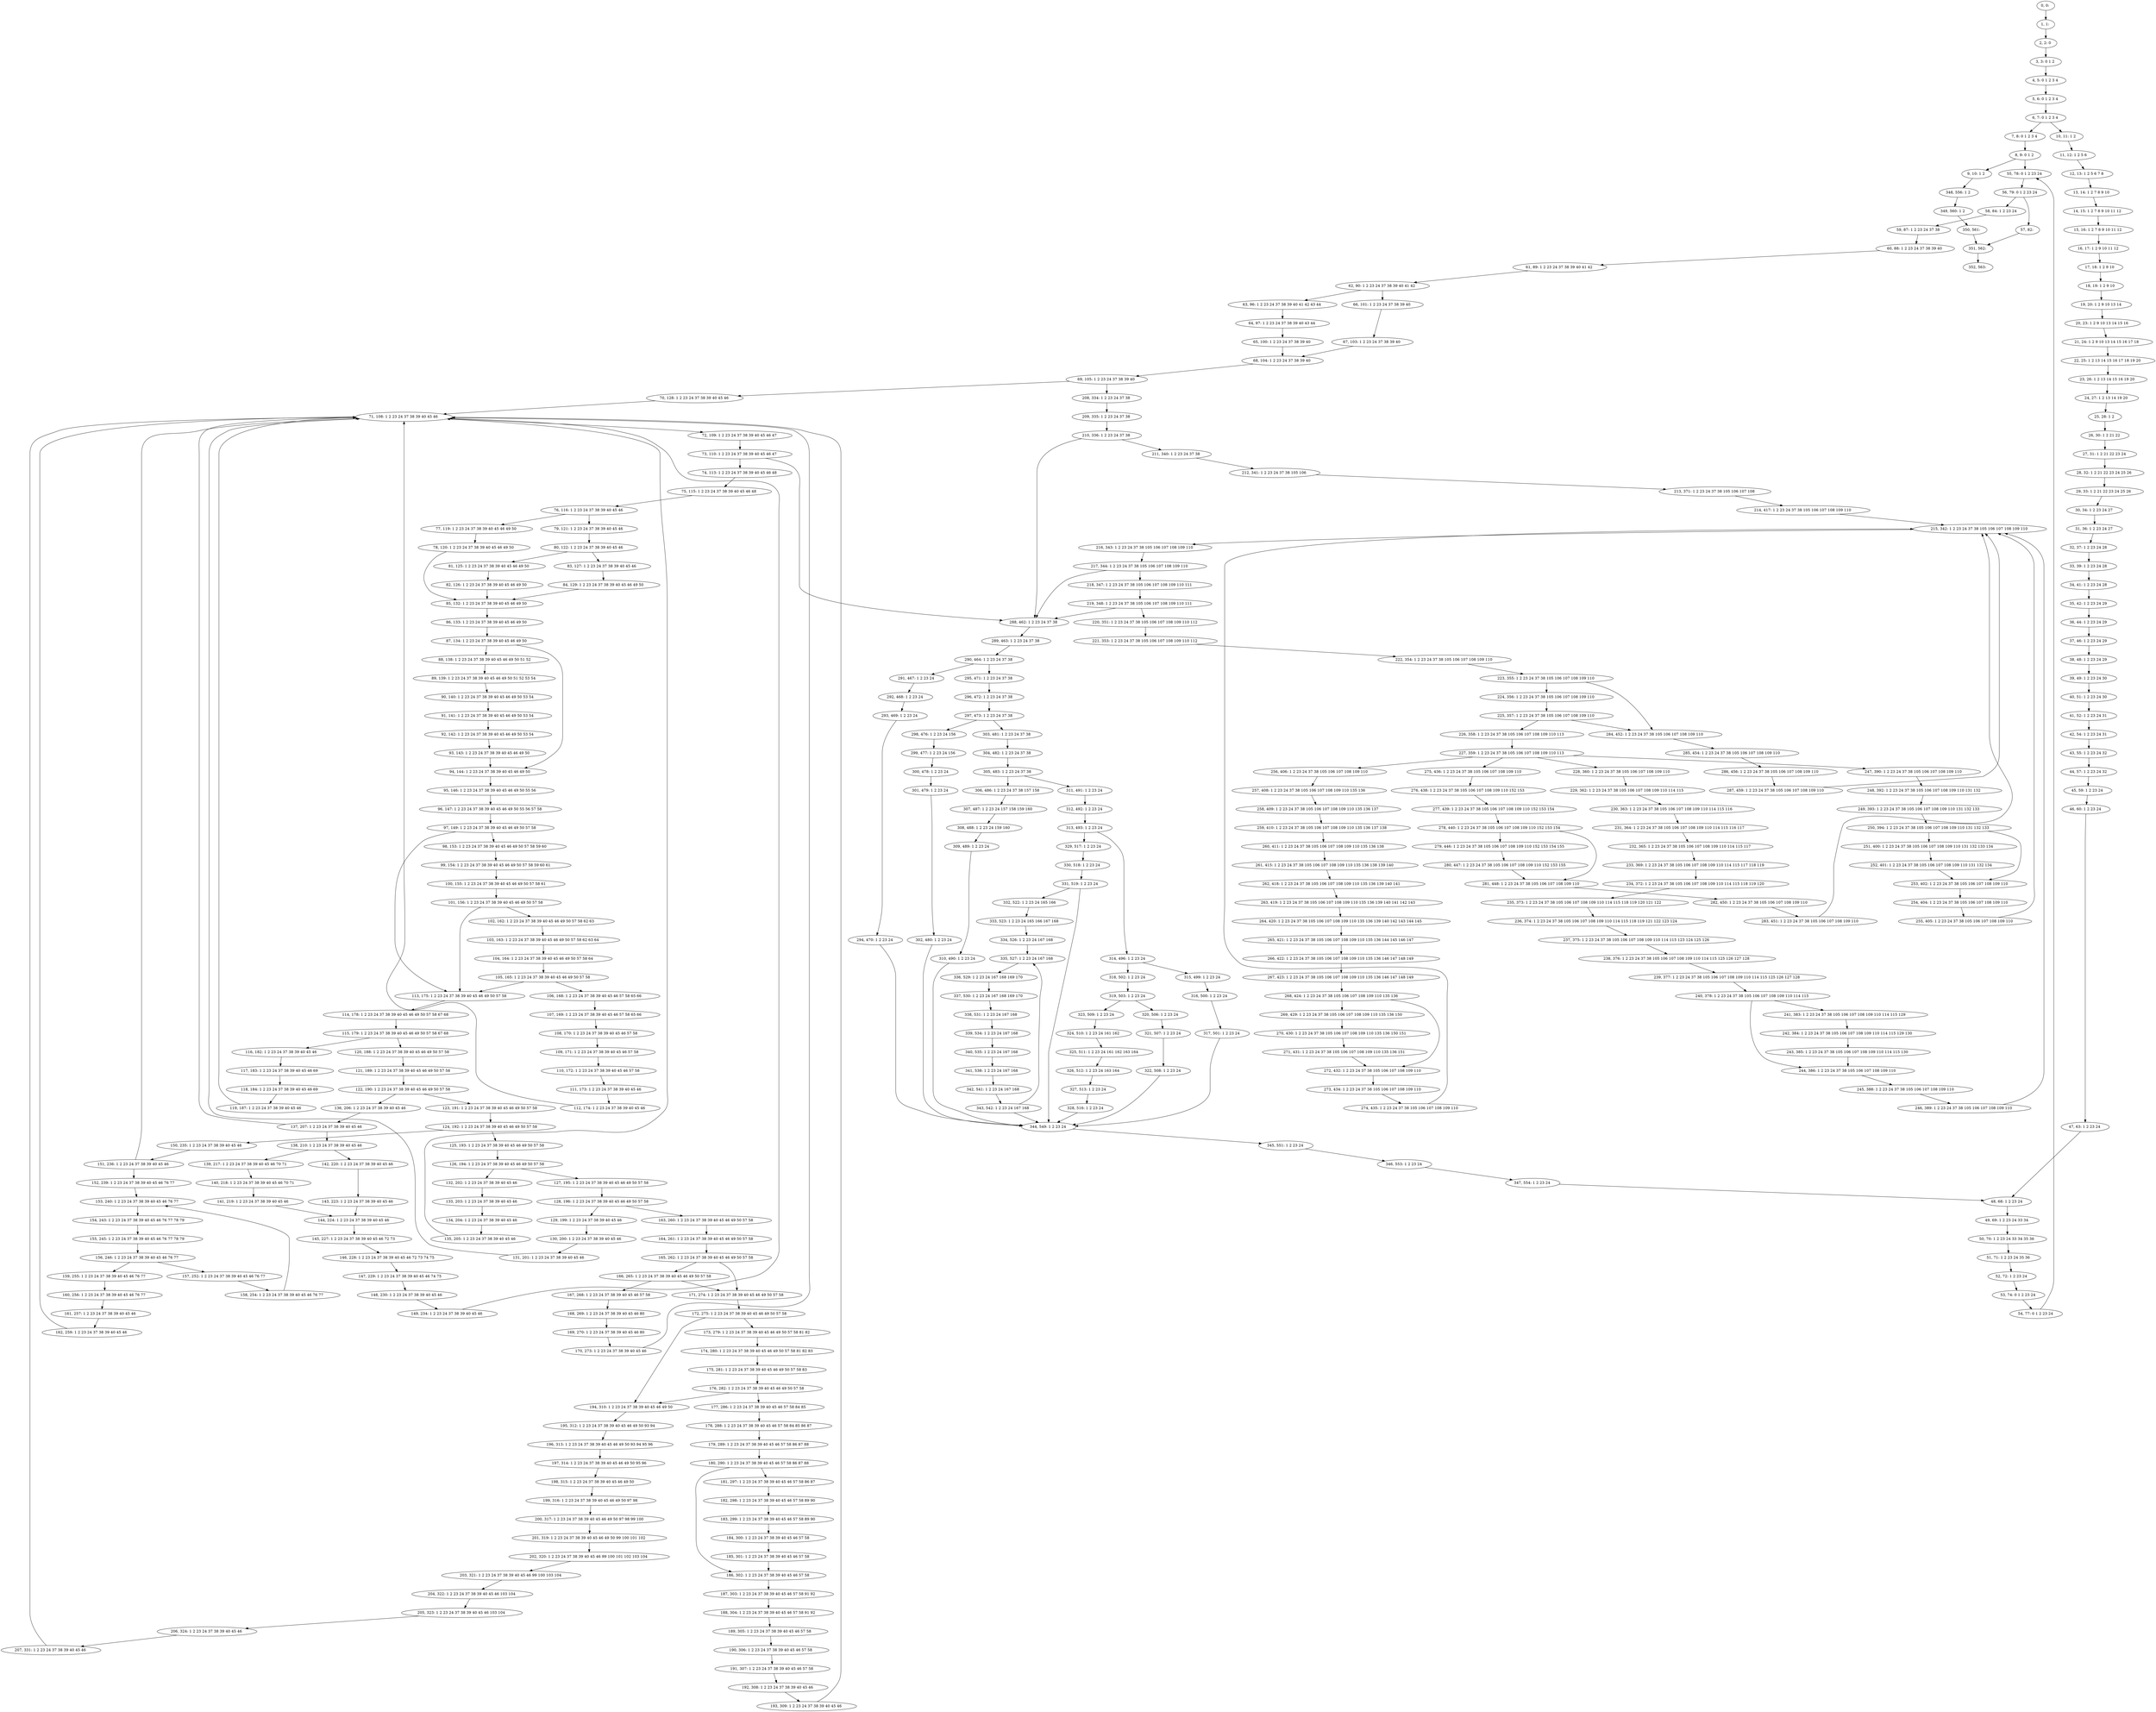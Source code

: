 digraph G {
0[label="0, 0: "];
1[label="1, 1: "];
2[label="2, 2: 0 "];
3[label="3, 3: 0 1 2 "];
4[label="4, 5: 0 1 2 3 4 "];
5[label="5, 6: 0 1 2 3 4 "];
6[label="6, 7: 0 1 2 3 4 "];
7[label="7, 8: 0 1 2 3 4 "];
8[label="8, 9: 0 1 2 "];
9[label="9, 10: 1 2 "];
10[label="10, 11: 1 2 "];
11[label="11, 12: 1 2 5 6 "];
12[label="12, 13: 1 2 5 6 7 8 "];
13[label="13, 14: 1 2 7 8 9 10 "];
14[label="14, 15: 1 2 7 8 9 10 11 12 "];
15[label="15, 16: 1 2 7 8 9 10 11 12 "];
16[label="16, 17: 1 2 9 10 11 12 "];
17[label="17, 18: 1 2 9 10 "];
18[label="18, 19: 1 2 9 10 "];
19[label="19, 20: 1 2 9 10 13 14 "];
20[label="20, 23: 1 2 9 10 13 14 15 16 "];
21[label="21, 24: 1 2 9 10 13 14 15 16 17 18 "];
22[label="22, 25: 1 2 13 14 15 16 17 18 19 20 "];
23[label="23, 26: 1 2 13 14 15 16 19 20 "];
24[label="24, 27: 1 2 13 14 19 20 "];
25[label="25, 28: 1 2 "];
26[label="26, 30: 1 2 21 22 "];
27[label="27, 31: 1 2 21 22 23 24 "];
28[label="28, 32: 1 2 21 22 23 24 25 26 "];
29[label="29, 33: 1 2 21 22 23 24 25 26 "];
30[label="30, 34: 1 2 23 24 27 "];
31[label="31, 36: 1 2 23 24 27 "];
32[label="32, 37: 1 2 23 24 28 "];
33[label="33, 39: 1 2 23 24 28 "];
34[label="34, 41: 1 2 23 24 28 "];
35[label="35, 42: 1 2 23 24 29 "];
36[label="36, 44: 1 2 23 24 29 "];
37[label="37, 46: 1 2 23 24 29 "];
38[label="38, 48: 1 2 23 24 29 "];
39[label="39, 49: 1 2 23 24 30 "];
40[label="40, 51: 1 2 23 24 30 "];
41[label="41, 52: 1 2 23 24 31 "];
42[label="42, 54: 1 2 23 24 31 "];
43[label="43, 55: 1 2 23 24 32 "];
44[label="44, 57: 1 2 23 24 32 "];
45[label="45, 59: 1 2 23 24 "];
46[label="46, 60: 1 2 23 24 "];
47[label="47, 63: 1 2 23 24 "];
48[label="48, 68: 1 2 23 24 "];
49[label="49, 69: 1 2 23 24 33 34 "];
50[label="50, 70: 1 2 23 24 33 34 35 36 "];
51[label="51, 71: 1 2 23 24 35 36 "];
52[label="52, 72: 1 2 23 24 "];
53[label="53, 74: 0 1 2 23 24 "];
54[label="54, 77: 0 1 2 23 24 "];
55[label="55, 78: 0 1 2 23 24 "];
56[label="56, 79: 0 1 2 23 24 "];
57[label="57, 82: "];
58[label="58, 84: 1 2 23 24 "];
59[label="59, 87: 1 2 23 24 37 38 "];
60[label="60, 88: 1 2 23 24 37 38 39 40 "];
61[label="61, 89: 1 2 23 24 37 38 39 40 41 42 "];
62[label="62, 90: 1 2 23 24 37 38 39 40 41 42 "];
63[label="63, 96: 1 2 23 24 37 38 39 40 41 42 43 44 "];
64[label="64, 97: 1 2 23 24 37 38 39 40 43 44 "];
65[label="65, 100: 1 2 23 24 37 38 39 40 "];
66[label="66, 101: 1 2 23 24 37 38 39 40 "];
67[label="67, 103: 1 2 23 24 37 38 39 40 "];
68[label="68, 104: 1 2 23 24 37 38 39 40 "];
69[label="69, 105: 1 2 23 24 37 38 39 40 "];
70[label="70, 128: 1 2 23 24 37 38 39 40 45 46 "];
71[label="71, 108: 1 2 23 24 37 38 39 40 45 46 "];
72[label="72, 109: 1 2 23 24 37 38 39 40 45 46 47 "];
73[label="73, 110: 1 2 23 24 37 38 39 40 45 46 47 "];
74[label="74, 113: 1 2 23 24 37 38 39 40 45 46 48 "];
75[label="75, 115: 1 2 23 24 37 38 39 40 45 46 48 "];
76[label="76, 116: 1 2 23 24 37 38 39 40 45 46 "];
77[label="77, 119: 1 2 23 24 37 38 39 40 45 46 49 50 "];
78[label="78, 120: 1 2 23 24 37 38 39 40 45 46 49 50 "];
79[label="79, 121: 1 2 23 24 37 38 39 40 45 46 "];
80[label="80, 122: 1 2 23 24 37 38 39 40 45 46 "];
81[label="81, 125: 1 2 23 24 37 38 39 40 45 46 49 50 "];
82[label="82, 126: 1 2 23 24 37 38 39 40 45 46 49 50 "];
83[label="83, 127: 1 2 23 24 37 38 39 40 45 46 "];
84[label="84, 129: 1 2 23 24 37 38 39 40 45 46 49 50 "];
85[label="85, 132: 1 2 23 24 37 38 39 40 45 46 49 50 "];
86[label="86, 133: 1 2 23 24 37 38 39 40 45 46 49 50 "];
87[label="87, 134: 1 2 23 24 37 38 39 40 45 46 49 50 "];
88[label="88, 138: 1 2 23 24 37 38 39 40 45 46 49 50 51 52 "];
89[label="89, 139: 1 2 23 24 37 38 39 40 45 46 49 50 51 52 53 54 "];
90[label="90, 140: 1 2 23 24 37 38 39 40 45 46 49 50 53 54 "];
91[label="91, 141: 1 2 23 24 37 38 39 40 45 46 49 50 53 54 "];
92[label="92, 142: 1 2 23 24 37 38 39 40 45 46 49 50 53 54 "];
93[label="93, 143: 1 2 23 24 37 38 39 40 45 46 49 50 "];
94[label="94, 144: 1 2 23 24 37 38 39 40 45 46 49 50 "];
95[label="95, 146: 1 2 23 24 37 38 39 40 45 46 49 50 55 56 "];
96[label="96, 147: 1 2 23 24 37 38 39 40 45 46 49 50 55 56 57 58 "];
97[label="97, 149: 1 2 23 24 37 38 39 40 45 46 49 50 57 58 "];
98[label="98, 153: 1 2 23 24 37 38 39 40 45 46 49 50 57 58 59 60 "];
99[label="99, 154: 1 2 23 24 37 38 39 40 45 46 49 50 57 58 59 60 61 "];
100[label="100, 155: 1 2 23 24 37 38 39 40 45 46 49 50 57 58 61 "];
101[label="101, 156: 1 2 23 24 37 38 39 40 45 46 49 50 57 58 "];
102[label="102, 162: 1 2 23 24 37 38 39 40 45 46 49 50 57 58 62 63 "];
103[label="103, 163: 1 2 23 24 37 38 39 40 45 46 49 50 57 58 62 63 64 "];
104[label="104, 164: 1 2 23 24 37 38 39 40 45 46 49 50 57 58 64 "];
105[label="105, 165: 1 2 23 24 37 38 39 40 45 46 49 50 57 58 "];
106[label="106, 168: 1 2 23 24 37 38 39 40 45 46 57 58 65 66 "];
107[label="107, 169: 1 2 23 24 37 38 39 40 45 46 57 58 65 66 "];
108[label="108, 170: 1 2 23 24 37 38 39 40 45 46 57 58 "];
109[label="109, 171: 1 2 23 24 37 38 39 40 45 46 57 58 "];
110[label="110, 172: 1 2 23 24 37 38 39 40 45 46 57 58 "];
111[label="111, 173: 1 2 23 24 37 38 39 40 45 46 "];
112[label="112, 174: 1 2 23 24 37 38 39 40 45 46 "];
113[label="113, 175: 1 2 23 24 37 38 39 40 45 46 49 50 57 58 "];
114[label="114, 178: 1 2 23 24 37 38 39 40 45 46 49 50 57 58 67 68 "];
115[label="115, 179: 1 2 23 24 37 38 39 40 45 46 49 50 57 58 67 68 "];
116[label="116, 182: 1 2 23 24 37 38 39 40 45 46 "];
117[label="117, 183: 1 2 23 24 37 38 39 40 45 46 69 "];
118[label="118, 184: 1 2 23 24 37 38 39 40 45 46 69 "];
119[label="119, 187: 1 2 23 24 37 38 39 40 45 46 "];
120[label="120, 188: 1 2 23 24 37 38 39 40 45 46 49 50 57 58 "];
121[label="121, 189: 1 2 23 24 37 38 39 40 45 46 49 50 57 58 "];
122[label="122, 190: 1 2 23 24 37 38 39 40 45 46 49 50 57 58 "];
123[label="123, 191: 1 2 23 24 37 38 39 40 45 46 49 50 57 58 "];
124[label="124, 192: 1 2 23 24 37 38 39 40 45 46 49 50 57 58 "];
125[label="125, 193: 1 2 23 24 37 38 39 40 45 46 49 50 57 58 "];
126[label="126, 194: 1 2 23 24 37 38 39 40 45 46 49 50 57 58 "];
127[label="127, 195: 1 2 23 24 37 38 39 40 45 46 49 50 57 58 "];
128[label="128, 196: 1 2 23 24 37 38 39 40 45 46 49 50 57 58 "];
129[label="129, 199: 1 2 23 24 37 38 39 40 45 46 "];
130[label="130, 200: 1 2 23 24 37 38 39 40 45 46 "];
131[label="131, 201: 1 2 23 24 37 38 39 40 45 46 "];
132[label="132, 202: 1 2 23 24 37 38 39 40 45 46 "];
133[label="133, 203: 1 2 23 24 37 38 39 40 45 46 "];
134[label="134, 204: 1 2 23 24 37 38 39 40 45 46 "];
135[label="135, 205: 1 2 23 24 37 38 39 40 45 46 "];
136[label="136, 206: 1 2 23 24 37 38 39 40 45 46 "];
137[label="137, 207: 1 2 23 24 37 38 39 40 45 46 "];
138[label="138, 210: 1 2 23 24 37 38 39 40 45 46 "];
139[label="139, 217: 1 2 23 24 37 38 39 40 45 46 70 71 "];
140[label="140, 218: 1 2 23 24 37 38 39 40 45 46 70 71 "];
141[label="141, 219: 1 2 23 24 37 38 39 40 45 46 "];
142[label="142, 220: 1 2 23 24 37 38 39 40 45 46 "];
143[label="143, 223: 1 2 23 24 37 38 39 40 45 46 "];
144[label="144, 224: 1 2 23 24 37 38 39 40 45 46 "];
145[label="145, 227: 1 2 23 24 37 38 39 40 45 46 72 73 "];
146[label="146, 228: 1 2 23 24 37 38 39 40 45 46 72 73 74 75 "];
147[label="147, 229: 1 2 23 24 37 38 39 40 45 46 74 75 "];
148[label="148, 230: 1 2 23 24 37 38 39 40 45 46 "];
149[label="149, 234: 1 2 23 24 37 38 39 40 45 46 "];
150[label="150, 235: 1 2 23 24 37 38 39 40 45 46 "];
151[label="151, 236: 1 2 23 24 37 38 39 40 45 46 "];
152[label="152, 239: 1 2 23 24 37 38 39 40 45 46 76 77 "];
153[label="153, 240: 1 2 23 24 37 38 39 40 45 46 76 77 "];
154[label="154, 243: 1 2 23 24 37 38 39 40 45 46 76 77 78 79 "];
155[label="155, 245: 1 2 23 24 37 38 39 40 45 46 76 77 78 79 "];
156[label="156, 246: 1 2 23 24 37 38 39 40 45 46 76 77 "];
157[label="157, 252: 1 2 23 24 37 38 39 40 45 46 76 77 "];
158[label="158, 254: 1 2 23 24 37 38 39 40 45 46 76 77 "];
159[label="159, 255: 1 2 23 24 37 38 39 40 45 46 76 77 "];
160[label="160, 256: 1 2 23 24 37 38 39 40 45 46 76 77 "];
161[label="161, 257: 1 2 23 24 37 38 39 40 45 46 "];
162[label="162, 259: 1 2 23 24 37 38 39 40 45 46 "];
163[label="163, 260: 1 2 23 24 37 38 39 40 45 46 49 50 57 58 "];
164[label="164, 261: 1 2 23 24 37 38 39 40 45 46 49 50 57 58 "];
165[label="165, 262: 1 2 23 24 37 38 39 40 45 46 49 50 57 58 "];
166[label="166, 265: 1 2 23 24 37 38 39 40 45 46 49 50 57 58 "];
167[label="167, 268: 1 2 23 24 37 38 39 40 45 46 57 58 "];
168[label="168, 269: 1 2 23 24 37 38 39 40 45 46 80 "];
169[label="169, 270: 1 2 23 24 37 38 39 40 45 46 80 "];
170[label="170, 273: 1 2 23 24 37 38 39 40 45 46 "];
171[label="171, 274: 1 2 23 24 37 38 39 40 45 46 49 50 57 58 "];
172[label="172, 275: 1 2 23 24 37 38 39 40 45 46 49 50 57 58 "];
173[label="173, 279: 1 2 23 24 37 38 39 40 45 46 49 50 57 58 81 82 "];
174[label="174, 280: 1 2 23 24 37 38 39 40 45 46 49 50 57 58 81 82 83 "];
175[label="175, 281: 1 2 23 24 37 38 39 40 45 46 49 50 57 58 83 "];
176[label="176, 282: 1 2 23 24 37 38 39 40 45 46 49 50 57 58 "];
177[label="177, 286: 1 2 23 24 37 38 39 40 45 46 57 58 84 85 "];
178[label="178, 288: 1 2 23 24 37 38 39 40 45 46 57 58 84 85 86 87 "];
179[label="179, 289: 1 2 23 24 37 38 39 40 45 46 57 58 86 87 88 "];
180[label="180, 290: 1 2 23 24 37 38 39 40 45 46 57 58 86 87 88 "];
181[label="181, 297: 1 2 23 24 37 38 39 40 45 46 57 58 86 87 "];
182[label="182, 298: 1 2 23 24 37 38 39 40 45 46 57 58 89 90 "];
183[label="183, 299: 1 2 23 24 37 38 39 40 45 46 57 58 89 90 "];
184[label="184, 300: 1 2 23 24 37 38 39 40 45 46 57 58 "];
185[label="185, 301: 1 2 23 24 37 38 39 40 45 46 57 58 "];
186[label="186, 302: 1 2 23 24 37 38 39 40 45 46 57 58 "];
187[label="187, 303: 1 2 23 24 37 38 39 40 45 46 57 58 91 92 "];
188[label="188, 304: 1 2 23 24 37 38 39 40 45 46 57 58 91 92 "];
189[label="189, 305: 1 2 23 24 37 38 39 40 45 46 57 58 "];
190[label="190, 306: 1 2 23 24 37 38 39 40 45 46 57 58 "];
191[label="191, 307: 1 2 23 24 37 38 39 40 45 46 57 58 "];
192[label="192, 308: 1 2 23 24 37 38 39 40 45 46 "];
193[label="193, 309: 1 2 23 24 37 38 39 40 45 46 "];
194[label="194, 310: 1 2 23 24 37 38 39 40 45 46 49 50 "];
195[label="195, 312: 1 2 23 24 37 38 39 40 45 46 49 50 93 94 "];
196[label="196, 313: 1 2 23 24 37 38 39 40 45 46 49 50 93 94 95 96 "];
197[label="197, 314: 1 2 23 24 37 38 39 40 45 46 49 50 95 96 "];
198[label="198, 315: 1 2 23 24 37 38 39 40 45 46 49 50 "];
199[label="199, 316: 1 2 23 24 37 38 39 40 45 46 49 50 97 98 "];
200[label="200, 317: 1 2 23 24 37 38 39 40 45 46 49 50 97 98 99 100 "];
201[label="201, 319: 1 2 23 24 37 38 39 40 45 46 49 50 99 100 101 102 "];
202[label="202, 320: 1 2 23 24 37 38 39 40 45 46 99 100 101 102 103 104 "];
203[label="203, 321: 1 2 23 24 37 38 39 40 45 46 99 100 103 104 "];
204[label="204, 322: 1 2 23 24 37 38 39 40 45 46 103 104 "];
205[label="205, 323: 1 2 23 24 37 38 39 40 45 46 103 104 "];
206[label="206, 324: 1 2 23 24 37 38 39 40 45 46 "];
207[label="207, 331: 1 2 23 24 37 38 39 40 45 46 "];
208[label="208, 334: 1 2 23 24 37 38 "];
209[label="209, 335: 1 2 23 24 37 38 "];
210[label="210, 336: 1 2 23 24 37 38 "];
211[label="211, 340: 1 2 23 24 37 38 "];
212[label="212, 341: 1 2 23 24 37 38 105 106 "];
213[label="213, 371: 1 2 23 24 37 38 105 106 107 108 "];
214[label="214, 417: 1 2 23 24 37 38 105 106 107 108 109 110 "];
215[label="215, 342: 1 2 23 24 37 38 105 106 107 108 109 110 "];
216[label="216, 343: 1 2 23 24 37 38 105 106 107 108 109 110 "];
217[label="217, 344: 1 2 23 24 37 38 105 106 107 108 109 110 "];
218[label="218, 347: 1 2 23 24 37 38 105 106 107 108 109 110 111 "];
219[label="219, 348: 1 2 23 24 37 38 105 106 107 108 109 110 111 "];
220[label="220, 351: 1 2 23 24 37 38 105 106 107 108 109 110 112 "];
221[label="221, 353: 1 2 23 24 37 38 105 106 107 108 109 110 112 "];
222[label="222, 354: 1 2 23 24 37 38 105 106 107 108 109 110 "];
223[label="223, 355: 1 2 23 24 37 38 105 106 107 108 109 110 "];
224[label="224, 356: 1 2 23 24 37 38 105 106 107 108 109 110 "];
225[label="225, 357: 1 2 23 24 37 38 105 106 107 108 109 110 "];
226[label="226, 358: 1 2 23 24 37 38 105 106 107 108 109 110 113 "];
227[label="227, 359: 1 2 23 24 37 38 105 106 107 108 109 110 113 "];
228[label="228, 360: 1 2 23 24 37 38 105 106 107 108 109 110 "];
229[label="229, 362: 1 2 23 24 37 38 105 106 107 108 109 110 114 115 "];
230[label="230, 363: 1 2 23 24 37 38 105 106 107 108 109 110 114 115 116 "];
231[label="231, 364: 1 2 23 24 37 38 105 106 107 108 109 110 114 115 116 117 "];
232[label="232, 365: 1 2 23 24 37 38 105 106 107 108 109 110 114 115 117 "];
233[label="233, 369: 1 2 23 24 37 38 105 106 107 108 109 110 114 115 117 118 119 "];
234[label="234, 372: 1 2 23 24 37 38 105 106 107 108 109 110 114 115 118 119 120 "];
235[label="235, 373: 1 2 23 24 37 38 105 106 107 108 109 110 114 115 118 119 120 121 122 "];
236[label="236, 374: 1 2 23 24 37 38 105 106 107 108 109 110 114 115 118 119 121 122 123 124 "];
237[label="237, 375: 1 2 23 24 37 38 105 106 107 108 109 110 114 115 123 124 125 126 "];
238[label="238, 376: 1 2 23 24 37 38 105 106 107 108 109 110 114 115 125 126 127 128 "];
239[label="239, 377: 1 2 23 24 37 38 105 106 107 108 109 110 114 115 125 126 127 128 "];
240[label="240, 378: 1 2 23 24 37 38 105 106 107 108 109 110 114 115 "];
241[label="241, 383: 1 2 23 24 37 38 105 106 107 108 109 110 114 115 129 "];
242[label="242, 384: 1 2 23 24 37 38 105 106 107 108 109 110 114 115 129 130 "];
243[label="243, 385: 1 2 23 24 37 38 105 106 107 108 109 110 114 115 130 "];
244[label="244, 386: 1 2 23 24 37 38 105 106 107 108 109 110 "];
245[label="245, 388: 1 2 23 24 37 38 105 106 107 108 109 110 "];
246[label="246, 389: 1 2 23 24 37 38 105 106 107 108 109 110 "];
247[label="247, 390: 1 2 23 24 37 38 105 106 107 108 109 110 "];
248[label="248, 392: 1 2 23 24 37 38 105 106 107 108 109 110 131 132 "];
249[label="249, 393: 1 2 23 24 37 38 105 106 107 108 109 110 131 132 133 "];
250[label="250, 394: 1 2 23 24 37 38 105 106 107 108 109 110 131 132 133 "];
251[label="251, 400: 1 2 23 24 37 38 105 106 107 108 109 110 131 132 133 134 "];
252[label="252, 401: 1 2 23 24 37 38 105 106 107 108 109 110 131 132 134 "];
253[label="253, 402: 1 2 23 24 37 38 105 106 107 108 109 110 "];
254[label="254, 404: 1 2 23 24 37 38 105 106 107 108 109 110 "];
255[label="255, 405: 1 2 23 24 37 38 105 106 107 108 109 110 "];
256[label="256, 406: 1 2 23 24 37 38 105 106 107 108 109 110 "];
257[label="257, 408: 1 2 23 24 37 38 105 106 107 108 109 110 135 136 "];
258[label="258, 409: 1 2 23 24 37 38 105 106 107 108 109 110 135 136 137 "];
259[label="259, 410: 1 2 23 24 37 38 105 106 107 108 109 110 135 136 137 138 "];
260[label="260, 411: 1 2 23 24 37 38 105 106 107 108 109 110 135 136 138 "];
261[label="261, 415: 1 2 23 24 37 38 105 106 107 108 109 110 135 136 138 139 140 "];
262[label="262, 418: 1 2 23 24 37 38 105 106 107 108 109 110 135 136 139 140 141 "];
263[label="263, 419: 1 2 23 24 37 38 105 106 107 108 109 110 135 136 139 140 141 142 143 "];
264[label="264, 420: 1 2 23 24 37 38 105 106 107 108 109 110 135 136 139 140 142 143 144 145 "];
265[label="265, 421: 1 2 23 24 37 38 105 106 107 108 109 110 135 136 144 145 146 147 "];
266[label="266, 422: 1 2 23 24 37 38 105 106 107 108 109 110 135 136 146 147 148 149 "];
267[label="267, 423: 1 2 23 24 37 38 105 106 107 108 109 110 135 136 146 147 148 149 "];
268[label="268, 424: 1 2 23 24 37 38 105 106 107 108 109 110 135 136 "];
269[label="269, 429: 1 2 23 24 37 38 105 106 107 108 109 110 135 136 150 "];
270[label="270, 430: 1 2 23 24 37 38 105 106 107 108 109 110 135 136 150 151 "];
271[label="271, 431: 1 2 23 24 37 38 105 106 107 108 109 110 135 136 151 "];
272[label="272, 432: 1 2 23 24 37 38 105 106 107 108 109 110 "];
273[label="273, 434: 1 2 23 24 37 38 105 106 107 108 109 110 "];
274[label="274, 435: 1 2 23 24 37 38 105 106 107 108 109 110 "];
275[label="275, 436: 1 2 23 24 37 38 105 106 107 108 109 110 "];
276[label="276, 438: 1 2 23 24 37 38 105 106 107 108 109 110 152 153 "];
277[label="277, 439: 1 2 23 24 37 38 105 106 107 108 109 110 152 153 154 "];
278[label="278, 440: 1 2 23 24 37 38 105 106 107 108 109 110 152 153 154 "];
279[label="279, 446: 1 2 23 24 37 38 105 106 107 108 109 110 152 153 154 155 "];
280[label="280, 447: 1 2 23 24 37 38 105 106 107 108 109 110 152 153 155 "];
281[label="281, 448: 1 2 23 24 37 38 105 106 107 108 109 110 "];
282[label="282, 450: 1 2 23 24 37 38 105 106 107 108 109 110 "];
283[label="283, 451: 1 2 23 24 37 38 105 106 107 108 109 110 "];
284[label="284, 452: 1 2 23 24 37 38 105 106 107 108 109 110 "];
285[label="285, 454: 1 2 23 24 37 38 105 106 107 108 109 110 "];
286[label="286, 456: 1 2 23 24 37 38 105 106 107 108 109 110 "];
287[label="287, 459: 1 2 23 24 37 38 105 106 107 108 109 110 "];
288[label="288, 462: 1 2 23 24 37 38 "];
289[label="289, 463: 1 2 23 24 37 38 "];
290[label="290, 464: 1 2 23 24 37 38 "];
291[label="291, 467: 1 2 23 24 "];
292[label="292, 468: 1 2 23 24 "];
293[label="293, 469: 1 2 23 24 "];
294[label="294, 470: 1 2 23 24 "];
295[label="295, 471: 1 2 23 24 37 38 "];
296[label="296, 472: 1 2 23 24 37 38 "];
297[label="297, 473: 1 2 23 24 37 38 "];
298[label="298, 476: 1 2 23 24 156 "];
299[label="299, 477: 1 2 23 24 156 "];
300[label="300, 478: 1 2 23 24 "];
301[label="301, 479: 1 2 23 24 "];
302[label="302, 480: 1 2 23 24 "];
303[label="303, 481: 1 2 23 24 37 38 "];
304[label="304, 482: 1 2 23 24 37 38 "];
305[label="305, 483: 1 2 23 24 37 38 "];
306[label="306, 486: 1 2 23 24 37 38 157 158 "];
307[label="307, 487: 1 2 23 24 157 158 159 160 "];
308[label="308, 488: 1 2 23 24 159 160 "];
309[label="309, 489: 1 2 23 24 "];
310[label="310, 490: 1 2 23 24 "];
311[label="311, 491: 1 2 23 24 "];
312[label="312, 492: 1 2 23 24 "];
313[label="313, 493: 1 2 23 24 "];
314[label="314, 496: 1 2 23 24 "];
315[label="315, 499: 1 2 23 24 "];
316[label="316, 500: 1 2 23 24 "];
317[label="317, 501: 1 2 23 24 "];
318[label="318, 502: 1 2 23 24 "];
319[label="319, 503: 1 2 23 24 "];
320[label="320, 506: 1 2 23 24 "];
321[label="321, 507: 1 2 23 24 "];
322[label="322, 508: 1 2 23 24 "];
323[label="323, 509: 1 2 23 24 "];
324[label="324, 510: 1 2 23 24 161 162 "];
325[label="325, 511: 1 2 23 24 161 162 163 164 "];
326[label="326, 512: 1 2 23 24 163 164 "];
327[label="327, 513: 1 2 23 24 "];
328[label="328, 516: 1 2 23 24 "];
329[label="329, 517: 1 2 23 24 "];
330[label="330, 518: 1 2 23 24 "];
331[label="331, 519: 1 2 23 24 "];
332[label="332, 522: 1 2 23 24 165 166 "];
333[label="333, 523: 1 2 23 24 165 166 167 168 "];
334[label="334, 526: 1 2 23 24 167 168 "];
335[label="335, 527: 1 2 23 24 167 168 "];
336[label="336, 529: 1 2 23 24 167 168 169 170 "];
337[label="337, 530: 1 2 23 24 167 168 169 170 "];
338[label="338, 531: 1 2 23 24 167 168 "];
339[label="339, 534: 1 2 23 24 167 168 "];
340[label="340, 535: 1 2 23 24 167 168 "];
341[label="341, 538: 1 2 23 24 167 168 "];
342[label="342, 541: 1 2 23 24 167 168 "];
343[label="343, 542: 1 2 23 24 167 168 "];
344[label="344, 549: 1 2 23 24 "];
345[label="345, 551: 1 2 23 24 "];
346[label="346, 553: 1 2 23 24 "];
347[label="347, 554: 1 2 23 24 "];
348[label="348, 556: 1 2 "];
349[label="349, 560: 1 2 "];
350[label="350, 561: "];
351[label="351, 562: "];
352[label="352, 563: "];
0->1 ;
1->2 ;
2->3 ;
3->4 ;
4->5 ;
5->6 ;
6->7 ;
6->10 ;
7->8 ;
8->9 ;
8->55 ;
9->348 ;
10->11 ;
11->12 ;
12->13 ;
13->14 ;
14->15 ;
15->16 ;
16->17 ;
17->18 ;
18->19 ;
19->20 ;
20->21 ;
21->22 ;
22->23 ;
23->24 ;
24->25 ;
25->26 ;
26->27 ;
27->28 ;
28->29 ;
29->30 ;
30->31 ;
31->32 ;
32->33 ;
33->34 ;
34->35 ;
35->36 ;
36->37 ;
37->38 ;
38->39 ;
39->40 ;
40->41 ;
41->42 ;
42->43 ;
43->44 ;
44->45 ;
45->46 ;
46->47 ;
47->48 ;
48->49 ;
49->50 ;
50->51 ;
51->52 ;
52->53 ;
53->54 ;
54->55 ;
55->56 ;
56->57 ;
56->58 ;
57->351 ;
58->59 ;
59->60 ;
60->61 ;
61->62 ;
62->63 ;
62->66 ;
63->64 ;
64->65 ;
65->68 ;
66->67 ;
67->68 ;
68->69 ;
69->70 ;
69->208 ;
70->71 ;
71->72 ;
72->73 ;
73->74 ;
73->288 ;
74->75 ;
75->76 ;
76->77 ;
76->79 ;
77->78 ;
78->85 ;
79->80 ;
80->81 ;
80->83 ;
81->82 ;
82->85 ;
83->84 ;
84->85 ;
85->86 ;
86->87 ;
87->88 ;
87->94 ;
88->89 ;
89->90 ;
90->91 ;
91->92 ;
92->93 ;
93->94 ;
94->95 ;
95->96 ;
96->97 ;
97->98 ;
97->113 ;
98->99 ;
99->100 ;
100->101 ;
101->102 ;
101->113 ;
102->103 ;
103->104 ;
104->105 ;
105->106 ;
105->113 ;
106->107 ;
107->108 ;
108->109 ;
109->110 ;
110->111 ;
111->112 ;
112->71 ;
113->114 ;
114->115 ;
115->116 ;
115->120 ;
116->117 ;
117->118 ;
118->119 ;
119->71 ;
120->121 ;
121->122 ;
122->123 ;
122->136 ;
123->124 ;
124->125 ;
124->150 ;
125->126 ;
126->127 ;
126->132 ;
127->128 ;
128->129 ;
128->163 ;
129->130 ;
130->131 ;
131->71 ;
132->133 ;
133->134 ;
134->135 ;
135->71 ;
136->137 ;
137->138 ;
137->71 ;
138->139 ;
138->142 ;
139->140 ;
140->141 ;
141->144 ;
142->143 ;
143->144 ;
144->145 ;
145->146 ;
146->147 ;
147->148 ;
148->149 ;
149->71 ;
150->151 ;
151->152 ;
151->71 ;
152->153 ;
153->154 ;
154->155 ;
155->156 ;
156->157 ;
156->159 ;
157->158 ;
158->153 ;
159->160 ;
160->161 ;
161->162 ;
162->71 ;
163->164 ;
164->165 ;
165->166 ;
165->171 ;
166->167 ;
166->171 ;
167->168 ;
168->169 ;
169->170 ;
170->71 ;
171->172 ;
172->173 ;
172->194 ;
173->174 ;
174->175 ;
175->176 ;
176->177 ;
176->194 ;
177->178 ;
178->179 ;
179->180 ;
180->181 ;
180->186 ;
181->182 ;
182->183 ;
183->184 ;
184->185 ;
185->186 ;
186->187 ;
187->188 ;
188->189 ;
189->190 ;
190->191 ;
191->192 ;
192->193 ;
193->71 ;
194->195 ;
195->196 ;
196->197 ;
197->198 ;
198->199 ;
199->200 ;
200->201 ;
201->202 ;
202->203 ;
203->204 ;
204->205 ;
205->206 ;
206->207 ;
207->71 ;
208->209 ;
209->210 ;
210->211 ;
210->288 ;
211->212 ;
212->213 ;
213->214 ;
214->215 ;
215->216 ;
216->217 ;
217->218 ;
217->288 ;
218->219 ;
219->220 ;
219->288 ;
220->221 ;
221->222 ;
222->223 ;
223->224 ;
223->284 ;
224->225 ;
225->226 ;
225->284 ;
226->227 ;
227->228 ;
227->247 ;
227->275 ;
227->256 ;
228->229 ;
229->230 ;
230->231 ;
231->232 ;
232->233 ;
233->234 ;
234->235 ;
235->236 ;
236->237 ;
237->238 ;
238->239 ;
239->240 ;
240->241 ;
240->244 ;
241->242 ;
242->243 ;
243->244 ;
244->245 ;
245->246 ;
246->215 ;
247->248 ;
248->249 ;
249->250 ;
250->251 ;
250->253 ;
251->252 ;
252->253 ;
253->254 ;
254->255 ;
255->215 ;
256->257 ;
257->258 ;
258->259 ;
259->260 ;
260->261 ;
261->262 ;
262->263 ;
263->264 ;
264->265 ;
265->266 ;
266->267 ;
267->268 ;
268->269 ;
268->272 ;
269->270 ;
270->271 ;
271->272 ;
272->273 ;
273->274 ;
274->215 ;
275->276 ;
276->277 ;
277->278 ;
278->279 ;
278->281 ;
279->280 ;
280->281 ;
281->282 ;
282->283 ;
283->215 ;
284->285 ;
285->286 ;
286->287 ;
287->215 ;
288->289 ;
289->290 ;
290->291 ;
290->295 ;
291->292 ;
292->293 ;
293->294 ;
294->344 ;
295->296 ;
296->297 ;
297->298 ;
297->303 ;
298->299 ;
299->300 ;
300->301 ;
301->302 ;
302->344 ;
303->304 ;
304->305 ;
305->306 ;
305->311 ;
306->307 ;
307->308 ;
308->309 ;
309->310 ;
310->344 ;
311->312 ;
312->313 ;
313->314 ;
313->329 ;
314->315 ;
314->318 ;
315->316 ;
316->317 ;
317->344 ;
318->319 ;
319->320 ;
319->323 ;
320->321 ;
321->322 ;
322->344 ;
323->324 ;
324->325 ;
325->326 ;
326->327 ;
327->328 ;
328->344 ;
329->330 ;
330->331 ;
331->332 ;
331->344 ;
332->333 ;
333->334 ;
334->335 ;
335->336 ;
336->337 ;
337->338 ;
338->339 ;
339->340 ;
340->341 ;
341->342 ;
342->343 ;
343->344 ;
343->335 ;
344->345 ;
345->346 ;
346->347 ;
347->48 ;
348->349 ;
349->350 ;
350->351 ;
351->352 ;
}
